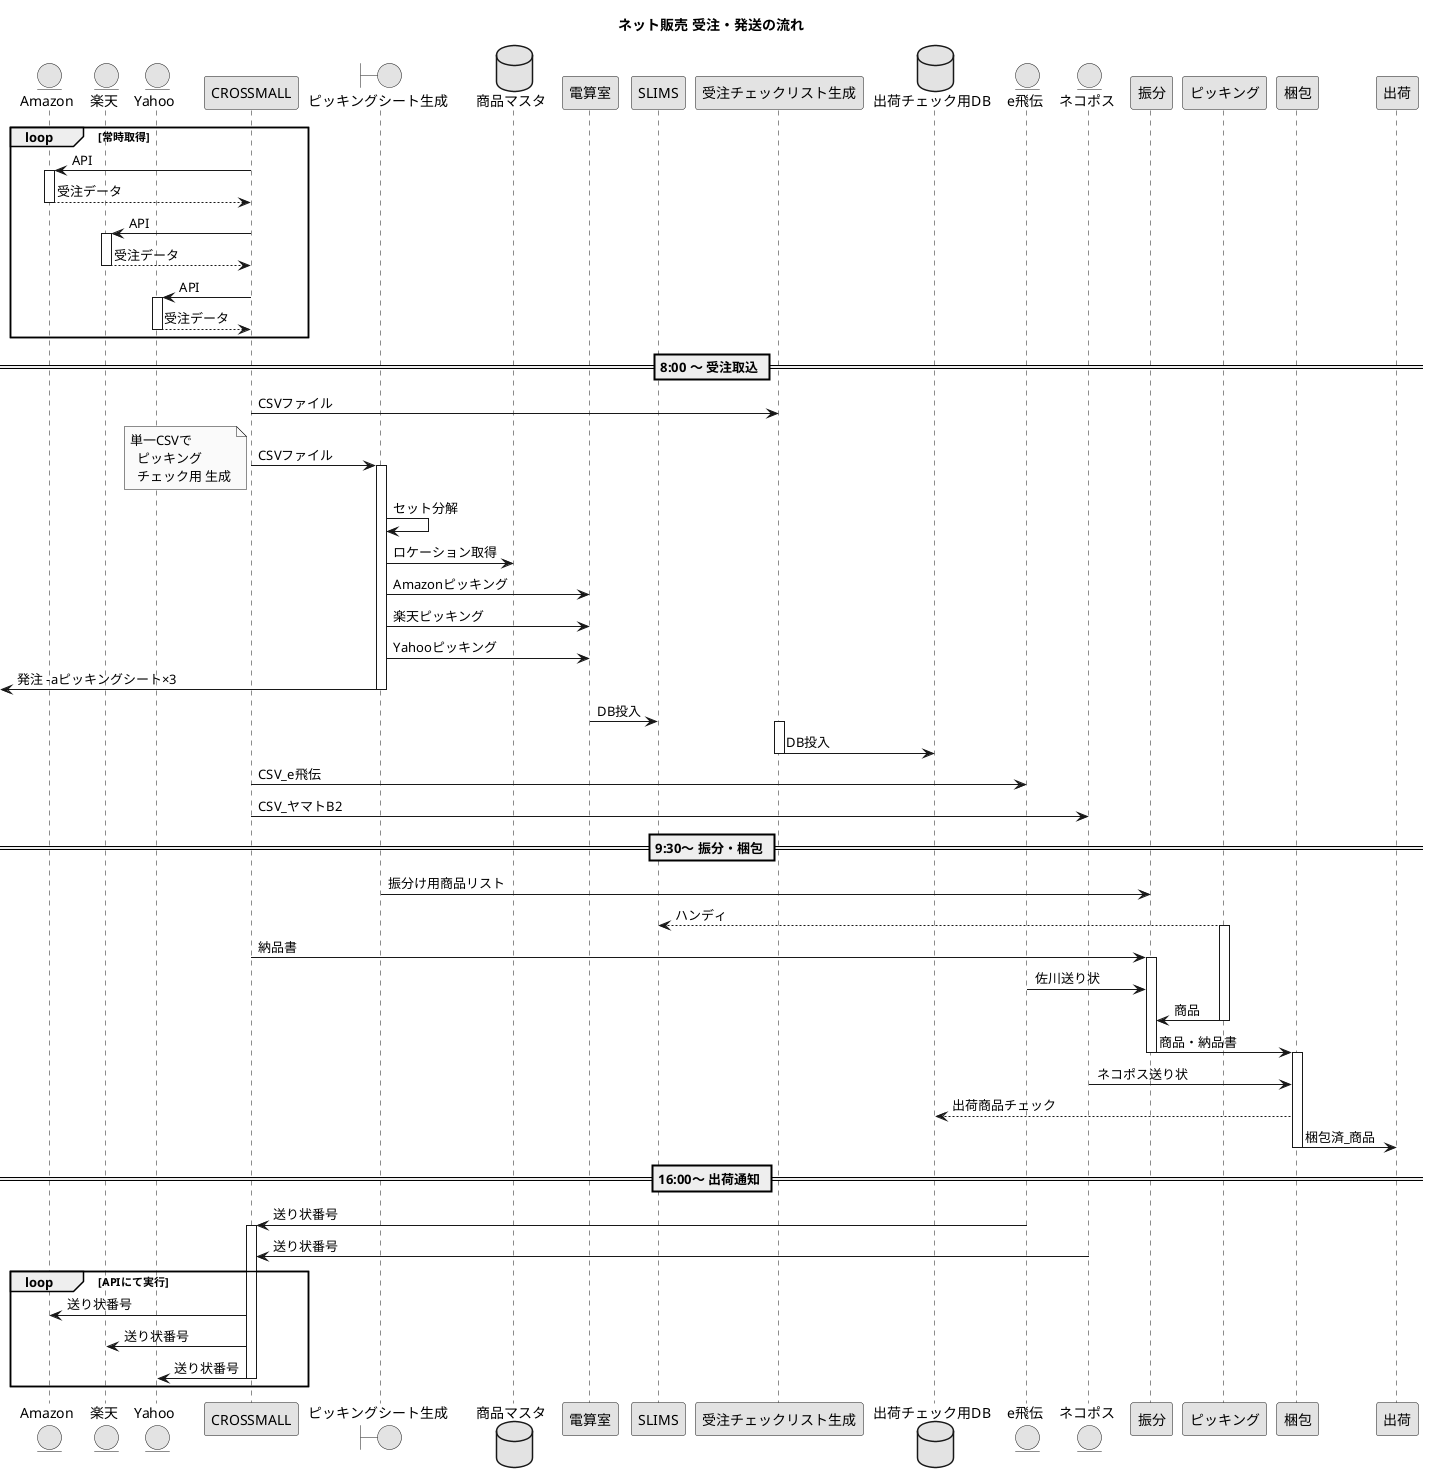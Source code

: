 @startuml recieving_orders_process

skinparam monochrome true

title ネット販売 受注・発送の流れ

entity Amazon
entity 楽天
entity Yahoo

Loop 常時取得

    Amazon <- CROSSMALL :API
    activate Amazon
    Amazon --> CROSSMALL :受注データ
    deactivate Amazon

    楽天 <- CROSSMALL : API
    activate 楽天
    楽天 --> CROSSMALL : 受注データ
    deactivate 楽天

    Yahoo <- CROSSMALL : API
    activate Yahoo
    Yahoo --> CROSSMALL : 受注データ
    deactivate Yahoo
end

deactivate CROSSMALL

== 8:00 ～ 受注取込 ==

Boundary ピッキングシート生成
database 商品マスタ

CROSSMALL -> 受注チェックリスト生成 : CSVファイル

CROSSMALL -> ピッキングシート生成 : CSVファイル

Note Left
単一CSVで
  ピッキング
  チェック用 生成
end note

activate ピッキングシート生成

    ピッキングシート生成 -> ピッキングシート生成 : セット分解

    ピッキングシート生成 -> 商品マスタ : ロケーション取得

    ピッキングシート生成 -> 電算室 : Amazonピッキング
    ピッキングシート生成 -> 電算室 : 楽天ピッキング
    ピッキングシート生成 -> 電算室 : Yahooピッキング

[<- ピッキングシート生成 : 発注 -aピッキングシート×3

deactivate ピッキングシート生成

電算室 -> SLIMS : DB投入
    
Boundary 受注チェックリスト生成

activate 受注チェックリスト生成
    
    database 出荷チェック用DB
    受注チェックリスト生成 -> 出荷チェック用DB :DB投入

deactivate 受注チェックリスト生成

entity e飛伝
entity ネコポス

CROSSMALL -> e飛伝 :CSV_e飛伝
CROSSMALL -> ネコポス :CSV_ヤマトB2

== 9:30～ 振分・梱包 ==

ピッキングシート生成 -> 振分 : 振分け用商品リスト

SLIMS <-- ピッキング : ハンディ

activate ピッキング

    CROSSMALL -> 振分 : 納品書

    activate 振分
    e飛伝 -> 振分 : 佐川送り状
    ピッキング -> 振分 : 商品

deactivate ピッキング

    振分 -> 梱包 : 商品・納品書

    deactivate 振分

activate 梱包

    ネコポス -> 梱包 : ネコポス送り状

    出荷チェック用DB <-- 梱包 : 出荷商品チェック

    梱包 -> 出荷 : 梱包済_商品
    
deactivate 梱包

== 16:00～ 出荷通知 ==

e飛伝 -> CROSSMALL : 送り状番号
activate CROSSMALL
ネコポス -> CROSSMALL : 送り状番号

Loop APIにて実行
    CROSSMALL -> Amazon : 送り状番号
    CROSSMALL -> 楽天 : 送り状番号
    CROSSMALL -> Yahoo : 送り状番号
    deactivate CROSSMALL
end

@enduml